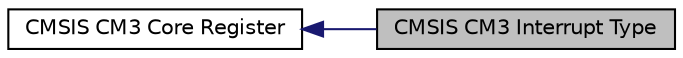 digraph structs
{
  edge [fontname="Helvetica",fontsize="10",labelfontname="Helvetica",labelfontsize="10"];
  node [fontname="Helvetica",fontsize="10",shape=record];
  rankdir=LR;
  Node1 [label="CMSIS CM3 Core Register",height=0.2,width=0.4,color="black", fillcolor="white", style="filled",URL="$group___c_m_s_i_s___c_m3__core__register.html"];
  Node0 [label="CMSIS CM3 Interrupt Type",height=0.2,width=0.4,color="black", fillcolor="grey75", style="filled" fontcolor="black"];
  Node1->Node0 [shape=plaintext, color="midnightblue", dir="back", style="solid"];
}
